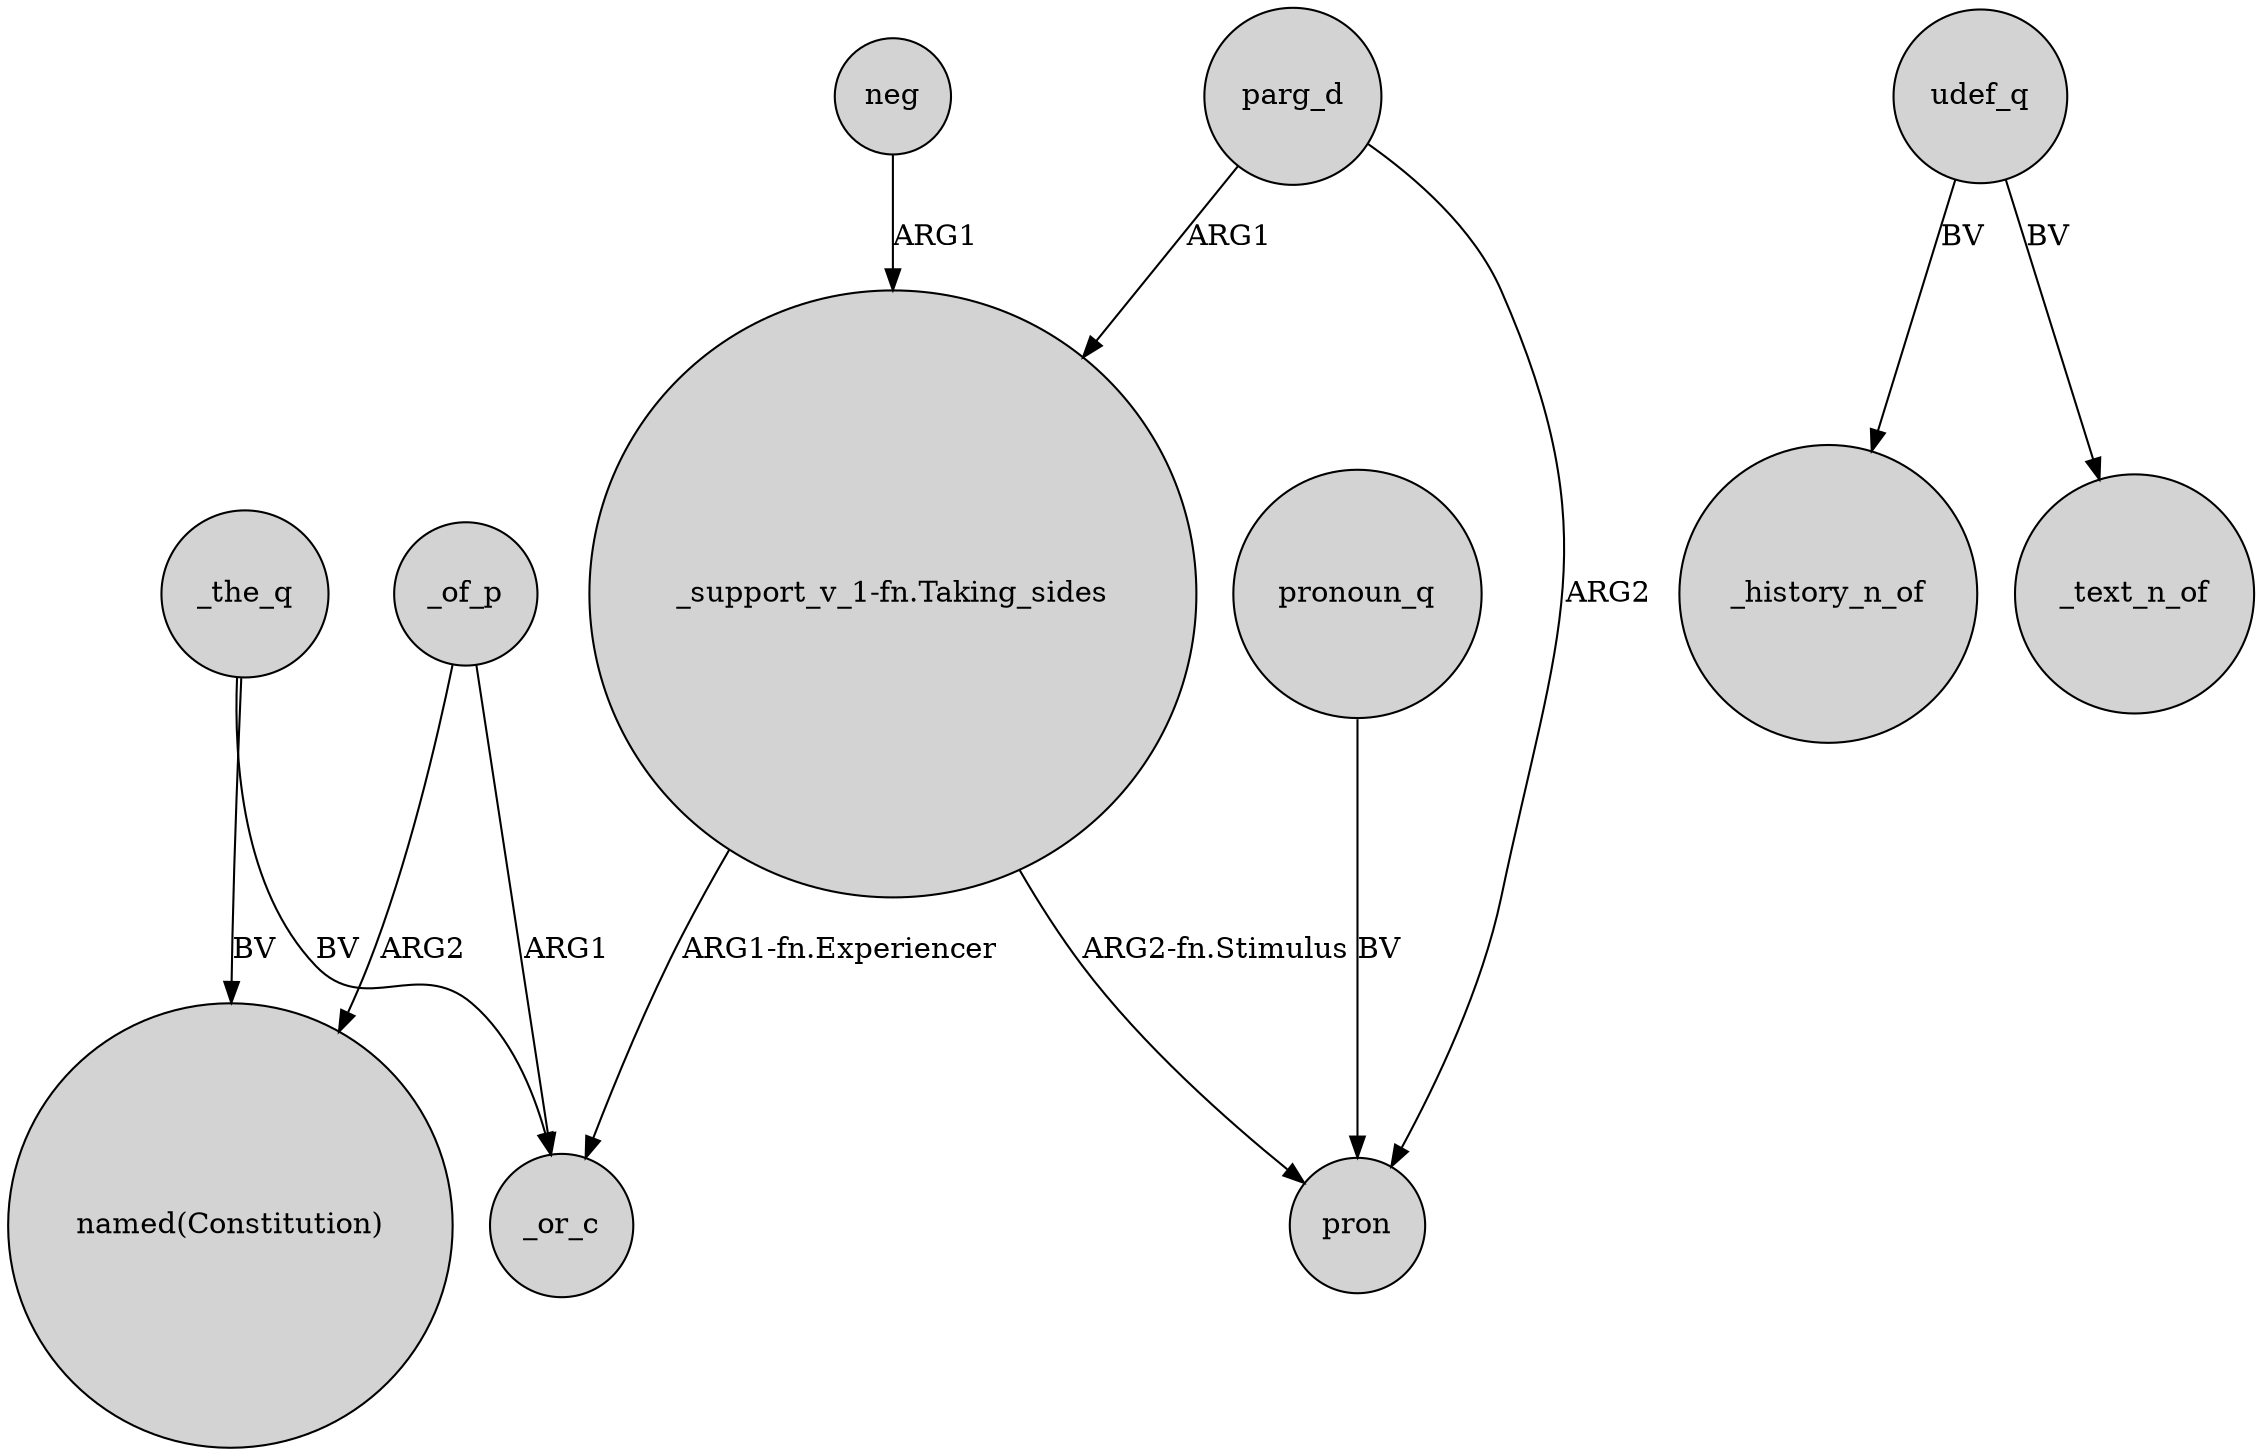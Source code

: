 digraph {
	node [shape=circle style=filled]
	_the_q -> _or_c [label=BV]
	neg -> "_support_v_1-fn.Taking_sides" [label=ARG1]
	"_support_v_1-fn.Taking_sides" -> pron [label="ARG2-fn.Stimulus"]
	_of_p -> "named(Constitution)" [label=ARG2]
	_the_q -> "named(Constitution)" [label=BV]
	udef_q -> _history_n_of [label=BV]
	parg_d -> "_support_v_1-fn.Taking_sides" [label=ARG1]
	udef_q -> _text_n_of [label=BV]
	parg_d -> pron [label=ARG2]
	"_support_v_1-fn.Taking_sides" -> _or_c [label="ARG1-fn.Experiencer"]
	_of_p -> _or_c [label=ARG1]
	pronoun_q -> pron [label=BV]
}
